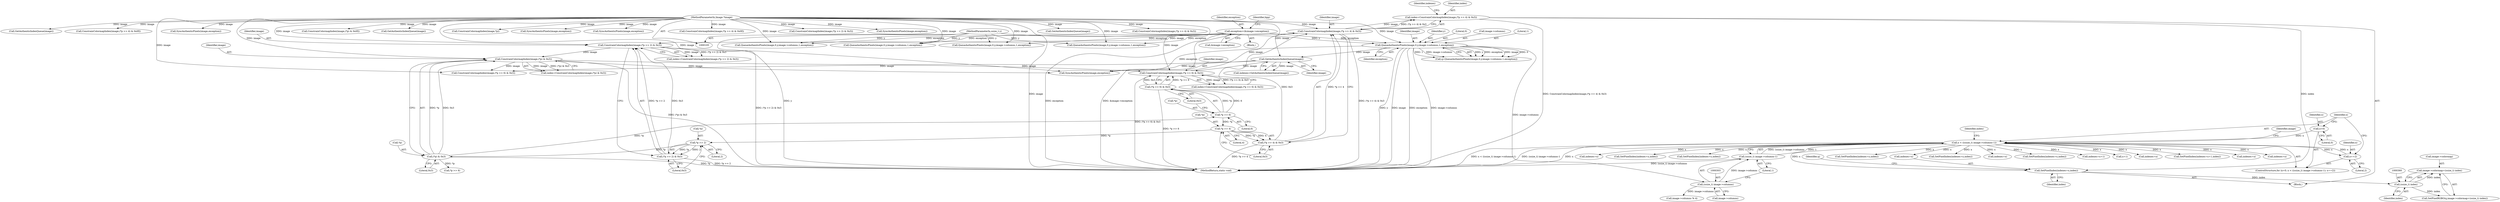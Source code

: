 digraph "0_ImageMagick_b6ae2f9e0ab13343c0281732d479757a8e8979c7@pointer" {
"1000355" [label="(Call,image->colormap+(ssize_t) index)"];
"1000359" [label="(Call,(ssize_t) index)"];
"1000348" [label="(Call,SetPixelIndex(indexes+x,index))"];
"1000299" [label="(Call,x < ((ssize_t) image->columns-1))"];
"1000308" [label="(Call,x+=2)"];
"1000296" [label="(Call,x=0)"];
"1000301" [label="(Call,(ssize_t) image->columns-1)"];
"1000302" [label="(Call,(ssize_t) image->columns)"];
"1000275" [label="(Call,QueueAuthenticPixels(image,0,y,image->columns,1,exception))"];
"1000108" [label="(MethodParameterIn,Image *image)"];
"1000107" [label="(MethodParameterIn,ssize_t y)"];
"1000117" [label="(Call,exception=(&image->exception))"];
"1000338" [label="(Call,index=ConstrainColormapIndex(image,(*p >> 4) & 0x3))"];
"1000340" [label="(Call,ConstrainColormapIndex(image,(*p >> 4) & 0x3))"];
"1000314" [label="(Call,ConstrainColormapIndex(image,(*p >> 6) & 0x3))"];
"1000293" [label="(Call,GetAuthenticIndexQueue(image))"];
"1000392" [label="(Call,ConstrainColormapIndex(image,(*p) & 0x3))"];
"1000366" [label="(Call,ConstrainColormapIndex(image,(*p >> 2) & 0x3))"];
"1000368" [label="(Call,(*p >> 2) & 0x3)"];
"1000369" [label="(Call,*p >> 2)"];
"1000343" [label="(Call,*p >> 4)"];
"1000317" [label="(Call,*p >> 6)"];
"1000394" [label="(Call,(*p) & 0x3)"];
"1000316" [label="(Call,(*p >> 6) & 0x3)"];
"1000342" [label="(Call,(*p >> 4) & 0x3)"];
"1000349" [label="(Call,indexes+x)"];
"1000464" [label="(Call,ConstrainColormapIndex(image,(*p >> 4) & 0x3))"];
"1000315" [label="(Identifier,image)"];
"1000311" [label="(Block,)"];
"1000314" [label="(Call,ConstrainColormapIndex(image,(*p >> 6) & 0x3))"];
"1000273" [label="(Call,q=QueueAuthenticPixels(image,0,y,image->columns,1,exception))"];
"1000422" [label="(Identifier,image)"];
"1000373" [label="(Literal,0x3)"];
"1000301" [label="(Call,(ssize_t) image->columns-1)"];
"1000277" [label="(Literal,0)"];
"1000117" [label="(Call,exception=(&image->exception))"];
"1000695" [label="(Call,GetAuthenticIndexQueue(image))"];
"1000118" [label="(Identifier,exception)"];
"1000390" [label="(Call,index=ConstrainColormapIndex(image,(*p) & 0x3))"];
"1000346" [label="(Literal,4)"];
"1000124" [label="(Identifier,bpp)"];
"1000344" [label="(Call,*p)"];
"1000304" [label="(Call,image->columns)"];
"1000275" [label="(Call,QueueAuthenticPixels(image,0,y,image->columns,1,exception))"];
"1000537" [label="(Call,QueueAuthenticPixels(image,0,y,image->columns,1,exception))"];
"1000313" [label="(Identifier,index)"];
"1000639" [label="(Call,ConstrainColormapIndex(image,(*p >> 4) & 0x0f))"];
"1000356" [label="(Call,image->colormap)"];
"1000395" [label="(Call,*p)"];
"1000352" [label="(Identifier,index)"];
"1000321" [label="(Literal,0x3)"];
"1000401" [label="(Call,x+1)"];
"1000473" [label="(Call,indexes+x)"];
"1000367" [label="(Identifier,image)"];
"1000297" [label="(Identifier,x)"];
"1000398" [label="(Call,SetPixelIndex(indexes+x+1,index))"];
"1000291" [label="(Call,indexes=GetAuthenticIndexQueue(image))"];
"1000527" [label="(Call,SyncAuthenticPixels(image,exception))"];
"1000323" [label="(Call,indexes+x)"];
"1000340" [label="(Call,ConstrainColormapIndex(image,(*p >> 4) & 0x3))"];
"1000432" [label="(Call,*p >> 6)"];
"1000119" [label="(Call,&image->exception)"];
"1000309" [label="(Identifier,x)"];
"1000308" [label="(Call,x+=2)"];
"1000375" [label="(Call,indexes+x)"];
"1000341" [label="(Identifier,image)"];
"1000438" [label="(Call,indexes+x)"];
"1000343" [label="(Call,*p >> 4)"];
"1000361" [label="(Identifier,index)"];
"1000310" [label="(Literal,2)"];
"1000318" [label="(Call,*p)"];
"1000296" [label="(Call,x=0)"];
"1000677" [label="(Call,QueueAuthenticPixels(image,0,y,image->columns,1,exception))"];
"1000348" [label="(Call,SetPixelIndex(indexes+x,index))"];
"1000279" [label="(Call,image->columns)"];
"1000370" [label="(Call,*p)"];
"1000437" [label="(Call,SetPixelIndex(indexes+x,index))"];
"1000737" [label="(Call,SyncAuthenticPixels(image,exception))"];
"1000602" [label="(Call,ConstrainColormapIndex(image,(*p) & 0x0f))"];
"1000294" [label="(Identifier,image)"];
"1000366" [label="(Call,ConstrainColormapIndex(image,(*p >> 2) & 0x3))"];
"1000130" [label="(Call,QueueAuthenticPixels(image,0,y,image->columns,1,exception))"];
"1000372" [label="(Literal,2)"];
"1000110" [label="(Block,)"];
"1000359" [label="(Call,(ssize_t) index)"];
"1000148" [label="(Call,GetAuthenticIndexQueue(image))"];
"1000108" [label="(MethodParameterIn,Image *image)"];
"1000354" [label="(Identifier,q)"];
"1000299" [label="(Call,x < ((ssize_t) image->columns-1))"];
"1000393" [label="(Identifier,image)"];
"1000320" [label="(Literal,6)"];
"1000300" [label="(Identifier,x)"];
"1000107" [label="(MethodParameterIn,ssize_t y)"];
"1000282" [label="(Literal,1)"];
"1000713" [label="(Call,ConstrainColormapIndex(image,*p))"];
"1000347" [label="(Literal,0x3)"];
"1000338" [label="(Call,index=ConstrainColormapIndex(image,(*p >> 4) & 0x3))"];
"1000507" [label="(Call,SetPixelIndex(indexes+x,index))"];
"1000283" [label="(Identifier,exception)"];
"1000368" [label="(Call,(*p >> 2) & 0x3)"];
"1000420" [label="(Call,image->columns % 4)"];
"1000276" [label="(Identifier,image)"];
"1000317" [label="(Call,*p >> 6)"];
"1000394" [label="(Call,(*p) & 0x3)"];
"1000342" [label="(Call,(*p >> 4) & 0x3)"];
"1000392" [label="(Call,ConstrainColormapIndex(image,(*p) & 0x3))"];
"1000364" [label="(Call,index=ConstrainColormapIndex(image,(*p >> 2) & 0x3))"];
"1000369" [label="(Call,*p >> 2)"];
"1000667" [label="(Call,SyncAuthenticPixels(image,exception))"];
"1000278" [label="(Identifier,y)"];
"1000307" [label="(Literal,1)"];
"1000355" [label="(Call,image->colormap+(ssize_t) index)"];
"1000374" [label="(Call,SetPixelIndex(indexes+x,index))"];
"1000316" [label="(Call,(*p >> 6) & 0x3)"];
"1000798" [label="(Call,SyncAuthenticPixels(image,exception))"];
"1000803" [label="(MethodReturn,static void)"];
"1000576" [label="(Call,ConstrainColormapIndex(image,(*p >> 4) & 0x0f))"];
"1000295" [label="(ControlStructure,for (x=0; x < ((ssize_t) image->columns-1); x+=2))"];
"1000499" [label="(Call,ConstrainColormapIndex(image,(*p >> 2) & 0x3))"];
"1000353" [label="(Call,SetPixelRGBO(q,image->colormap+(ssize_t) index))"];
"1000298" [label="(Literal,0)"];
"1000312" [label="(Call,index=ConstrainColormapIndex(image,(*p >> 6) & 0x3))"];
"1000266" [label="(Call,SyncAuthenticPixels(image,exception))"];
"1000472" [label="(Call,SetPixelIndex(indexes+x,index))"];
"1000508" [label="(Call,indexes+x)"];
"1000293" [label="(Call,GetAuthenticIndexQueue(image))"];
"1000429" [label="(Call,ConstrainColormapIndex(image,(*p >> 6) & 0x3))"];
"1000322" [label="(Call,SetPixelIndex(indexes+x,index))"];
"1000397" [label="(Literal,0x3)"];
"1000350" [label="(Identifier,indexes)"];
"1000399" [label="(Call,indexes+x+1)"];
"1000746" [label="(Call,QueueAuthenticPixels(image,0,y,image->columns,1,exception))"];
"1000339" [label="(Identifier,index)"];
"1000302" [label="(Call,(ssize_t) image->columns)"];
"1000555" [label="(Call,GetAuthenticIndexQueue(image))"];
"1000355" -> "1000353"  [label="AST: "];
"1000355" -> "1000359"  [label="CFG: "];
"1000356" -> "1000355"  [label="AST: "];
"1000359" -> "1000355"  [label="AST: "];
"1000353" -> "1000355"  [label="CFG: "];
"1000359" -> "1000355"  [label="DDG: index"];
"1000359" -> "1000361"  [label="CFG: "];
"1000360" -> "1000359"  [label="AST: "];
"1000361" -> "1000359"  [label="AST: "];
"1000359" -> "1000353"  [label="DDG: index"];
"1000348" -> "1000359"  [label="DDG: index"];
"1000348" -> "1000311"  [label="AST: "];
"1000348" -> "1000352"  [label="CFG: "];
"1000349" -> "1000348"  [label="AST: "];
"1000352" -> "1000348"  [label="AST: "];
"1000354" -> "1000348"  [label="CFG: "];
"1000299" -> "1000348"  [label="DDG: x"];
"1000338" -> "1000348"  [label="DDG: index"];
"1000299" -> "1000295"  [label="AST: "];
"1000299" -> "1000301"  [label="CFG: "];
"1000300" -> "1000299"  [label="AST: "];
"1000301" -> "1000299"  [label="AST: "];
"1000313" -> "1000299"  [label="CFG: "];
"1000422" -> "1000299"  [label="CFG: "];
"1000299" -> "1000803"  [label="DDG: x < ((ssize_t) image->columns-1)"];
"1000299" -> "1000803"  [label="DDG: (ssize_t) image->columns-1"];
"1000299" -> "1000803"  [label="DDG: x"];
"1000308" -> "1000299"  [label="DDG: x"];
"1000296" -> "1000299"  [label="DDG: x"];
"1000301" -> "1000299"  [label="DDG: (ssize_t) image->columns"];
"1000301" -> "1000299"  [label="DDG: 1"];
"1000299" -> "1000308"  [label="DDG: x"];
"1000299" -> "1000322"  [label="DDG: x"];
"1000299" -> "1000323"  [label="DDG: x"];
"1000299" -> "1000349"  [label="DDG: x"];
"1000299" -> "1000374"  [label="DDG: x"];
"1000299" -> "1000375"  [label="DDG: x"];
"1000299" -> "1000398"  [label="DDG: x"];
"1000299" -> "1000399"  [label="DDG: x"];
"1000299" -> "1000401"  [label="DDG: x"];
"1000299" -> "1000437"  [label="DDG: x"];
"1000299" -> "1000438"  [label="DDG: x"];
"1000299" -> "1000472"  [label="DDG: x"];
"1000299" -> "1000473"  [label="DDG: x"];
"1000299" -> "1000507"  [label="DDG: x"];
"1000299" -> "1000508"  [label="DDG: x"];
"1000308" -> "1000295"  [label="AST: "];
"1000308" -> "1000310"  [label="CFG: "];
"1000309" -> "1000308"  [label="AST: "];
"1000310" -> "1000308"  [label="AST: "];
"1000300" -> "1000308"  [label="CFG: "];
"1000296" -> "1000295"  [label="AST: "];
"1000296" -> "1000298"  [label="CFG: "];
"1000297" -> "1000296"  [label="AST: "];
"1000298" -> "1000296"  [label="AST: "];
"1000300" -> "1000296"  [label="CFG: "];
"1000301" -> "1000307"  [label="CFG: "];
"1000302" -> "1000301"  [label="AST: "];
"1000307" -> "1000301"  [label="AST: "];
"1000301" -> "1000803"  [label="DDG: (ssize_t) image->columns"];
"1000302" -> "1000301"  [label="DDG: image->columns"];
"1000302" -> "1000304"  [label="CFG: "];
"1000303" -> "1000302"  [label="AST: "];
"1000304" -> "1000302"  [label="AST: "];
"1000307" -> "1000302"  [label="CFG: "];
"1000275" -> "1000302"  [label="DDG: image->columns"];
"1000302" -> "1000420"  [label="DDG: image->columns"];
"1000275" -> "1000273"  [label="AST: "];
"1000275" -> "1000283"  [label="CFG: "];
"1000276" -> "1000275"  [label="AST: "];
"1000277" -> "1000275"  [label="AST: "];
"1000278" -> "1000275"  [label="AST: "];
"1000279" -> "1000275"  [label="AST: "];
"1000282" -> "1000275"  [label="AST: "];
"1000283" -> "1000275"  [label="AST: "];
"1000273" -> "1000275"  [label="CFG: "];
"1000275" -> "1000803"  [label="DDG: y"];
"1000275" -> "1000803"  [label="DDG: image"];
"1000275" -> "1000803"  [label="DDG: exception"];
"1000275" -> "1000803"  [label="DDG: image->columns"];
"1000275" -> "1000273"  [label="DDG: y"];
"1000275" -> "1000273"  [label="DDG: exception"];
"1000275" -> "1000273"  [label="DDG: image"];
"1000275" -> "1000273"  [label="DDG: 0"];
"1000275" -> "1000273"  [label="DDG: 1"];
"1000275" -> "1000273"  [label="DDG: image->columns"];
"1000108" -> "1000275"  [label="DDG: image"];
"1000107" -> "1000275"  [label="DDG: y"];
"1000117" -> "1000275"  [label="DDG: exception"];
"1000275" -> "1000293"  [label="DDG: image"];
"1000275" -> "1000527"  [label="DDG: exception"];
"1000108" -> "1000105"  [label="AST: "];
"1000108" -> "1000803"  [label="DDG: image"];
"1000108" -> "1000130"  [label="DDG: image"];
"1000108" -> "1000148"  [label="DDG: image"];
"1000108" -> "1000266"  [label="DDG: image"];
"1000108" -> "1000293"  [label="DDG: image"];
"1000108" -> "1000314"  [label="DDG: image"];
"1000108" -> "1000340"  [label="DDG: image"];
"1000108" -> "1000366"  [label="DDG: image"];
"1000108" -> "1000392"  [label="DDG: image"];
"1000108" -> "1000429"  [label="DDG: image"];
"1000108" -> "1000464"  [label="DDG: image"];
"1000108" -> "1000499"  [label="DDG: image"];
"1000108" -> "1000527"  [label="DDG: image"];
"1000108" -> "1000537"  [label="DDG: image"];
"1000108" -> "1000555"  [label="DDG: image"];
"1000108" -> "1000576"  [label="DDG: image"];
"1000108" -> "1000602"  [label="DDG: image"];
"1000108" -> "1000639"  [label="DDG: image"];
"1000108" -> "1000667"  [label="DDG: image"];
"1000108" -> "1000677"  [label="DDG: image"];
"1000108" -> "1000695"  [label="DDG: image"];
"1000108" -> "1000713"  [label="DDG: image"];
"1000108" -> "1000737"  [label="DDG: image"];
"1000108" -> "1000746"  [label="DDG: image"];
"1000108" -> "1000798"  [label="DDG: image"];
"1000107" -> "1000105"  [label="AST: "];
"1000107" -> "1000803"  [label="DDG: y"];
"1000107" -> "1000130"  [label="DDG: y"];
"1000107" -> "1000537"  [label="DDG: y"];
"1000107" -> "1000677"  [label="DDG: y"];
"1000107" -> "1000746"  [label="DDG: y"];
"1000117" -> "1000110"  [label="AST: "];
"1000117" -> "1000119"  [label="CFG: "];
"1000118" -> "1000117"  [label="AST: "];
"1000119" -> "1000117"  [label="AST: "];
"1000124" -> "1000117"  [label="CFG: "];
"1000117" -> "1000803"  [label="DDG: exception"];
"1000117" -> "1000803"  [label="DDG: &image->exception"];
"1000117" -> "1000130"  [label="DDG: exception"];
"1000117" -> "1000537"  [label="DDG: exception"];
"1000117" -> "1000677"  [label="DDG: exception"];
"1000117" -> "1000746"  [label="DDG: exception"];
"1000338" -> "1000311"  [label="AST: "];
"1000338" -> "1000340"  [label="CFG: "];
"1000339" -> "1000338"  [label="AST: "];
"1000340" -> "1000338"  [label="AST: "];
"1000350" -> "1000338"  [label="CFG: "];
"1000338" -> "1000803"  [label="DDG: ConstrainColormapIndex(image,(*p >> 4) & 0x3)"];
"1000340" -> "1000338"  [label="DDG: image"];
"1000340" -> "1000338"  [label="DDG: (*p >> 4) & 0x3"];
"1000340" -> "1000342"  [label="CFG: "];
"1000341" -> "1000340"  [label="AST: "];
"1000342" -> "1000340"  [label="AST: "];
"1000340" -> "1000803"  [label="DDG: (*p >> 4) & 0x3"];
"1000314" -> "1000340"  [label="DDG: image"];
"1000342" -> "1000340"  [label="DDG: *p >> 4"];
"1000342" -> "1000340"  [label="DDG: 0x3"];
"1000340" -> "1000366"  [label="DDG: image"];
"1000314" -> "1000312"  [label="AST: "];
"1000314" -> "1000316"  [label="CFG: "];
"1000315" -> "1000314"  [label="AST: "];
"1000316" -> "1000314"  [label="AST: "];
"1000312" -> "1000314"  [label="CFG: "];
"1000314" -> "1000803"  [label="DDG: (*p >> 6) & 0x3"];
"1000314" -> "1000312"  [label="DDG: image"];
"1000314" -> "1000312"  [label="DDG: (*p >> 6) & 0x3"];
"1000293" -> "1000314"  [label="DDG: image"];
"1000392" -> "1000314"  [label="DDG: image"];
"1000316" -> "1000314"  [label="DDG: *p >> 6"];
"1000316" -> "1000314"  [label="DDG: 0x3"];
"1000293" -> "1000291"  [label="AST: "];
"1000293" -> "1000294"  [label="CFG: "];
"1000294" -> "1000293"  [label="AST: "];
"1000291" -> "1000293"  [label="CFG: "];
"1000293" -> "1000291"  [label="DDG: image"];
"1000293" -> "1000429"  [label="DDG: image"];
"1000293" -> "1000527"  [label="DDG: image"];
"1000392" -> "1000390"  [label="AST: "];
"1000392" -> "1000394"  [label="CFG: "];
"1000393" -> "1000392"  [label="AST: "];
"1000394" -> "1000392"  [label="AST: "];
"1000390" -> "1000392"  [label="CFG: "];
"1000392" -> "1000803"  [label="DDG: (*p) & 0x3"];
"1000392" -> "1000390"  [label="DDG: image"];
"1000392" -> "1000390"  [label="DDG: (*p) & 0x3"];
"1000366" -> "1000392"  [label="DDG: image"];
"1000394" -> "1000392"  [label="DDG: *p"];
"1000394" -> "1000392"  [label="DDG: 0x3"];
"1000392" -> "1000429"  [label="DDG: image"];
"1000392" -> "1000527"  [label="DDG: image"];
"1000366" -> "1000364"  [label="AST: "];
"1000366" -> "1000368"  [label="CFG: "];
"1000367" -> "1000366"  [label="AST: "];
"1000368" -> "1000366"  [label="AST: "];
"1000364" -> "1000366"  [label="CFG: "];
"1000366" -> "1000803"  [label="DDG: (*p >> 2) & 0x3"];
"1000366" -> "1000364"  [label="DDG: image"];
"1000366" -> "1000364"  [label="DDG: (*p >> 2) & 0x3"];
"1000368" -> "1000366"  [label="DDG: *p >> 2"];
"1000368" -> "1000366"  [label="DDG: 0x3"];
"1000368" -> "1000373"  [label="CFG: "];
"1000369" -> "1000368"  [label="AST: "];
"1000373" -> "1000368"  [label="AST: "];
"1000368" -> "1000803"  [label="DDG: *p >> 2"];
"1000369" -> "1000368"  [label="DDG: *p"];
"1000369" -> "1000368"  [label="DDG: 2"];
"1000369" -> "1000372"  [label="CFG: "];
"1000370" -> "1000369"  [label="AST: "];
"1000372" -> "1000369"  [label="AST: "];
"1000373" -> "1000369"  [label="CFG: "];
"1000343" -> "1000369"  [label="DDG: *p"];
"1000369" -> "1000394"  [label="DDG: *p"];
"1000343" -> "1000342"  [label="AST: "];
"1000343" -> "1000346"  [label="CFG: "];
"1000344" -> "1000343"  [label="AST: "];
"1000346" -> "1000343"  [label="AST: "];
"1000347" -> "1000343"  [label="CFG: "];
"1000343" -> "1000342"  [label="DDG: *p"];
"1000343" -> "1000342"  [label="DDG: 4"];
"1000317" -> "1000343"  [label="DDG: *p"];
"1000317" -> "1000316"  [label="AST: "];
"1000317" -> "1000320"  [label="CFG: "];
"1000318" -> "1000317"  [label="AST: "];
"1000320" -> "1000317"  [label="AST: "];
"1000321" -> "1000317"  [label="CFG: "];
"1000317" -> "1000316"  [label="DDG: *p"];
"1000317" -> "1000316"  [label="DDG: 6"];
"1000394" -> "1000317"  [label="DDG: *p"];
"1000394" -> "1000397"  [label="CFG: "];
"1000395" -> "1000394"  [label="AST: "];
"1000397" -> "1000394"  [label="AST: "];
"1000394" -> "1000803"  [label="DDG: *p"];
"1000394" -> "1000432"  [label="DDG: *p"];
"1000316" -> "1000321"  [label="CFG: "];
"1000321" -> "1000316"  [label="AST: "];
"1000316" -> "1000803"  [label="DDG: *p >> 6"];
"1000342" -> "1000347"  [label="CFG: "];
"1000347" -> "1000342"  [label="AST: "];
"1000342" -> "1000803"  [label="DDG: *p >> 4"];
}
